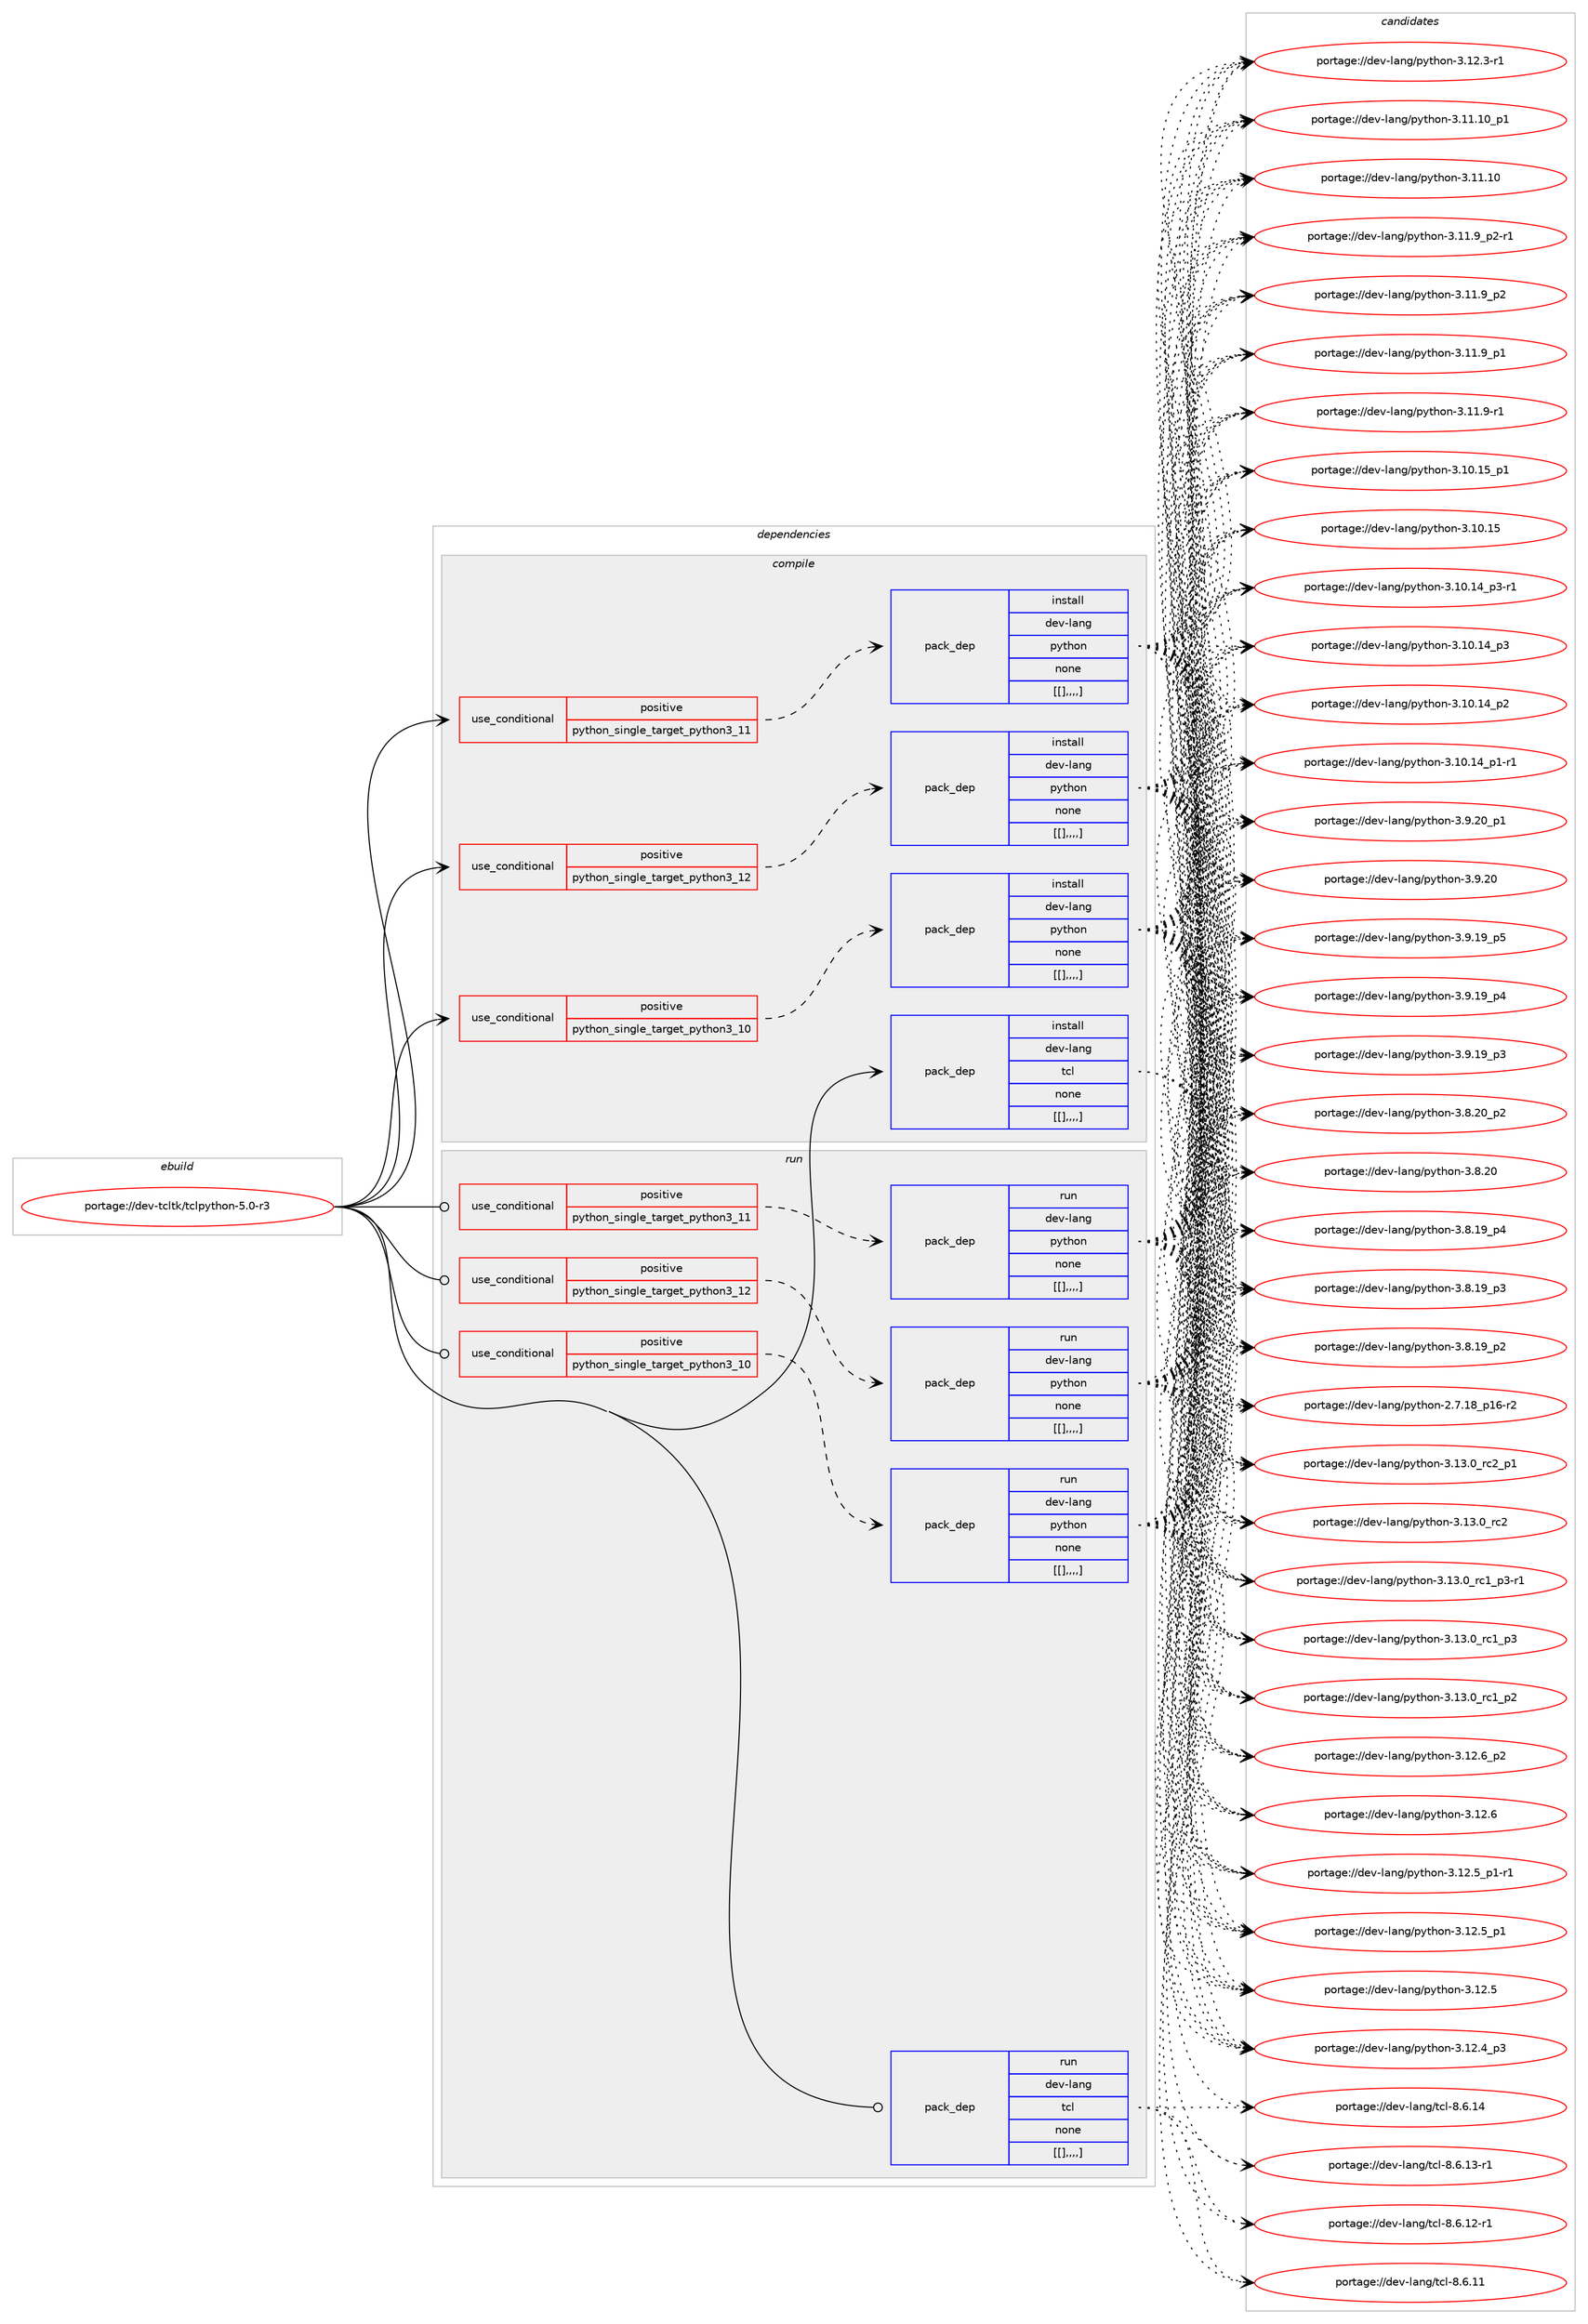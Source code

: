 digraph prolog {

# *************
# Graph options
# *************

newrank=true;
concentrate=true;
compound=true;
graph [rankdir=LR,fontname=Helvetica,fontsize=10,ranksep=1.5];#, ranksep=2.5, nodesep=0.2];
edge  [arrowhead=vee];
node  [fontname=Helvetica,fontsize=10];

# **********
# The ebuild
# **********

subgraph cluster_leftcol {
color=gray;
label=<<i>ebuild</i>>;
id [label="portage://dev-tcltk/tclpython-5.0-r3", color=red, width=4, href="../dev-tcltk/tclpython-5.0-r3.svg"];
}

# ****************
# The dependencies
# ****************

subgraph cluster_midcol {
color=gray;
label=<<i>dependencies</i>>;
subgraph cluster_compile {
fillcolor="#eeeeee";
style=filled;
label=<<i>compile</i>>;
subgraph cond61594 {
dependency213985 [label=<<TABLE BORDER="0" CELLBORDER="1" CELLSPACING="0" CELLPADDING="4"><TR><TD ROWSPAN="3" CELLPADDING="10">use_conditional</TD></TR><TR><TD>positive</TD></TR><TR><TD>python_single_target_python3_10</TD></TR></TABLE>>, shape=none, color=red];
subgraph pack151003 {
dependency213986 [label=<<TABLE BORDER="0" CELLBORDER="1" CELLSPACING="0" CELLPADDING="4" WIDTH="220"><TR><TD ROWSPAN="6" CELLPADDING="30">pack_dep</TD></TR><TR><TD WIDTH="110">install</TD></TR><TR><TD>dev-lang</TD></TR><TR><TD>python</TD></TR><TR><TD>none</TD></TR><TR><TD>[[],,,,]</TD></TR></TABLE>>, shape=none, color=blue];
}
dependency213985:e -> dependency213986:w [weight=20,style="dashed",arrowhead="vee"];
}
id:e -> dependency213985:w [weight=20,style="solid",arrowhead="vee"];
subgraph cond61595 {
dependency213987 [label=<<TABLE BORDER="0" CELLBORDER="1" CELLSPACING="0" CELLPADDING="4"><TR><TD ROWSPAN="3" CELLPADDING="10">use_conditional</TD></TR><TR><TD>positive</TD></TR><TR><TD>python_single_target_python3_11</TD></TR></TABLE>>, shape=none, color=red];
subgraph pack151004 {
dependency213988 [label=<<TABLE BORDER="0" CELLBORDER="1" CELLSPACING="0" CELLPADDING="4" WIDTH="220"><TR><TD ROWSPAN="6" CELLPADDING="30">pack_dep</TD></TR><TR><TD WIDTH="110">install</TD></TR><TR><TD>dev-lang</TD></TR><TR><TD>python</TD></TR><TR><TD>none</TD></TR><TR><TD>[[],,,,]</TD></TR></TABLE>>, shape=none, color=blue];
}
dependency213987:e -> dependency213988:w [weight=20,style="dashed",arrowhead="vee"];
}
id:e -> dependency213987:w [weight=20,style="solid",arrowhead="vee"];
subgraph cond61596 {
dependency213989 [label=<<TABLE BORDER="0" CELLBORDER="1" CELLSPACING="0" CELLPADDING="4"><TR><TD ROWSPAN="3" CELLPADDING="10">use_conditional</TD></TR><TR><TD>positive</TD></TR><TR><TD>python_single_target_python3_12</TD></TR></TABLE>>, shape=none, color=red];
subgraph pack151005 {
dependency213990 [label=<<TABLE BORDER="0" CELLBORDER="1" CELLSPACING="0" CELLPADDING="4" WIDTH="220"><TR><TD ROWSPAN="6" CELLPADDING="30">pack_dep</TD></TR><TR><TD WIDTH="110">install</TD></TR><TR><TD>dev-lang</TD></TR><TR><TD>python</TD></TR><TR><TD>none</TD></TR><TR><TD>[[],,,,]</TD></TR></TABLE>>, shape=none, color=blue];
}
dependency213989:e -> dependency213990:w [weight=20,style="dashed",arrowhead="vee"];
}
id:e -> dependency213989:w [weight=20,style="solid",arrowhead="vee"];
subgraph pack151006 {
dependency213991 [label=<<TABLE BORDER="0" CELLBORDER="1" CELLSPACING="0" CELLPADDING="4" WIDTH="220"><TR><TD ROWSPAN="6" CELLPADDING="30">pack_dep</TD></TR><TR><TD WIDTH="110">install</TD></TR><TR><TD>dev-lang</TD></TR><TR><TD>tcl</TD></TR><TR><TD>none</TD></TR><TR><TD>[[],,,,]</TD></TR></TABLE>>, shape=none, color=blue];
}
id:e -> dependency213991:w [weight=20,style="solid",arrowhead="vee"];
}
subgraph cluster_compileandrun {
fillcolor="#eeeeee";
style=filled;
label=<<i>compile and run</i>>;
}
subgraph cluster_run {
fillcolor="#eeeeee";
style=filled;
label=<<i>run</i>>;
subgraph cond61597 {
dependency213992 [label=<<TABLE BORDER="0" CELLBORDER="1" CELLSPACING="0" CELLPADDING="4"><TR><TD ROWSPAN="3" CELLPADDING="10">use_conditional</TD></TR><TR><TD>positive</TD></TR><TR><TD>python_single_target_python3_10</TD></TR></TABLE>>, shape=none, color=red];
subgraph pack151007 {
dependency213993 [label=<<TABLE BORDER="0" CELLBORDER="1" CELLSPACING="0" CELLPADDING="4" WIDTH="220"><TR><TD ROWSPAN="6" CELLPADDING="30">pack_dep</TD></TR><TR><TD WIDTH="110">run</TD></TR><TR><TD>dev-lang</TD></TR><TR><TD>python</TD></TR><TR><TD>none</TD></TR><TR><TD>[[],,,,]</TD></TR></TABLE>>, shape=none, color=blue];
}
dependency213992:e -> dependency213993:w [weight=20,style="dashed",arrowhead="vee"];
}
id:e -> dependency213992:w [weight=20,style="solid",arrowhead="odot"];
subgraph cond61598 {
dependency213994 [label=<<TABLE BORDER="0" CELLBORDER="1" CELLSPACING="0" CELLPADDING="4"><TR><TD ROWSPAN="3" CELLPADDING="10">use_conditional</TD></TR><TR><TD>positive</TD></TR><TR><TD>python_single_target_python3_11</TD></TR></TABLE>>, shape=none, color=red];
subgraph pack151008 {
dependency213995 [label=<<TABLE BORDER="0" CELLBORDER="1" CELLSPACING="0" CELLPADDING="4" WIDTH="220"><TR><TD ROWSPAN="6" CELLPADDING="30">pack_dep</TD></TR><TR><TD WIDTH="110">run</TD></TR><TR><TD>dev-lang</TD></TR><TR><TD>python</TD></TR><TR><TD>none</TD></TR><TR><TD>[[],,,,]</TD></TR></TABLE>>, shape=none, color=blue];
}
dependency213994:e -> dependency213995:w [weight=20,style="dashed",arrowhead="vee"];
}
id:e -> dependency213994:w [weight=20,style="solid",arrowhead="odot"];
subgraph cond61599 {
dependency213996 [label=<<TABLE BORDER="0" CELLBORDER="1" CELLSPACING="0" CELLPADDING="4"><TR><TD ROWSPAN="3" CELLPADDING="10">use_conditional</TD></TR><TR><TD>positive</TD></TR><TR><TD>python_single_target_python3_12</TD></TR></TABLE>>, shape=none, color=red];
subgraph pack151009 {
dependency213997 [label=<<TABLE BORDER="0" CELLBORDER="1" CELLSPACING="0" CELLPADDING="4" WIDTH="220"><TR><TD ROWSPAN="6" CELLPADDING="30">pack_dep</TD></TR><TR><TD WIDTH="110">run</TD></TR><TR><TD>dev-lang</TD></TR><TR><TD>python</TD></TR><TR><TD>none</TD></TR><TR><TD>[[],,,,]</TD></TR></TABLE>>, shape=none, color=blue];
}
dependency213996:e -> dependency213997:w [weight=20,style="dashed",arrowhead="vee"];
}
id:e -> dependency213996:w [weight=20,style="solid",arrowhead="odot"];
subgraph pack151010 {
dependency213998 [label=<<TABLE BORDER="0" CELLBORDER="1" CELLSPACING="0" CELLPADDING="4" WIDTH="220"><TR><TD ROWSPAN="6" CELLPADDING="30">pack_dep</TD></TR><TR><TD WIDTH="110">run</TD></TR><TR><TD>dev-lang</TD></TR><TR><TD>tcl</TD></TR><TR><TD>none</TD></TR><TR><TD>[[],,,,]</TD></TR></TABLE>>, shape=none, color=blue];
}
id:e -> dependency213998:w [weight=20,style="solid",arrowhead="odot"];
}
}

# **************
# The candidates
# **************

subgraph cluster_choices {
rank=same;
color=gray;
label=<<i>candidates</i>>;

subgraph choice151003 {
color=black;
nodesep=1;
choice100101118451089711010347112121116104111110455146495146489511499509511249 [label="portage://dev-lang/python-3.13.0_rc2_p1", color=red, width=4,href="../dev-lang/python-3.13.0_rc2_p1.svg"];
choice10010111845108971101034711212111610411111045514649514648951149950 [label="portage://dev-lang/python-3.13.0_rc2", color=red, width=4,href="../dev-lang/python-3.13.0_rc2.svg"];
choice1001011184510897110103471121211161041111104551464951464895114994995112514511449 [label="portage://dev-lang/python-3.13.0_rc1_p3-r1", color=red, width=4,href="../dev-lang/python-3.13.0_rc1_p3-r1.svg"];
choice100101118451089711010347112121116104111110455146495146489511499499511251 [label="portage://dev-lang/python-3.13.0_rc1_p3", color=red, width=4,href="../dev-lang/python-3.13.0_rc1_p3.svg"];
choice100101118451089711010347112121116104111110455146495146489511499499511250 [label="portage://dev-lang/python-3.13.0_rc1_p2", color=red, width=4,href="../dev-lang/python-3.13.0_rc1_p2.svg"];
choice100101118451089711010347112121116104111110455146495046549511250 [label="portage://dev-lang/python-3.12.6_p2", color=red, width=4,href="../dev-lang/python-3.12.6_p2.svg"];
choice10010111845108971101034711212111610411111045514649504654 [label="portage://dev-lang/python-3.12.6", color=red, width=4,href="../dev-lang/python-3.12.6.svg"];
choice1001011184510897110103471121211161041111104551464950465395112494511449 [label="portage://dev-lang/python-3.12.5_p1-r1", color=red, width=4,href="../dev-lang/python-3.12.5_p1-r1.svg"];
choice100101118451089711010347112121116104111110455146495046539511249 [label="portage://dev-lang/python-3.12.5_p1", color=red, width=4,href="../dev-lang/python-3.12.5_p1.svg"];
choice10010111845108971101034711212111610411111045514649504653 [label="portage://dev-lang/python-3.12.5", color=red, width=4,href="../dev-lang/python-3.12.5.svg"];
choice100101118451089711010347112121116104111110455146495046529511251 [label="portage://dev-lang/python-3.12.4_p3", color=red, width=4,href="../dev-lang/python-3.12.4_p3.svg"];
choice100101118451089711010347112121116104111110455146495046514511449 [label="portage://dev-lang/python-3.12.3-r1", color=red, width=4,href="../dev-lang/python-3.12.3-r1.svg"];
choice10010111845108971101034711212111610411111045514649494649489511249 [label="portage://dev-lang/python-3.11.10_p1", color=red, width=4,href="../dev-lang/python-3.11.10_p1.svg"];
choice1001011184510897110103471121211161041111104551464949464948 [label="portage://dev-lang/python-3.11.10", color=red, width=4,href="../dev-lang/python-3.11.10.svg"];
choice1001011184510897110103471121211161041111104551464949465795112504511449 [label="portage://dev-lang/python-3.11.9_p2-r1", color=red, width=4,href="../dev-lang/python-3.11.9_p2-r1.svg"];
choice100101118451089711010347112121116104111110455146494946579511250 [label="portage://dev-lang/python-3.11.9_p2", color=red, width=4,href="../dev-lang/python-3.11.9_p2.svg"];
choice100101118451089711010347112121116104111110455146494946579511249 [label="portage://dev-lang/python-3.11.9_p1", color=red, width=4,href="../dev-lang/python-3.11.9_p1.svg"];
choice100101118451089711010347112121116104111110455146494946574511449 [label="portage://dev-lang/python-3.11.9-r1", color=red, width=4,href="../dev-lang/python-3.11.9-r1.svg"];
choice10010111845108971101034711212111610411111045514649484649539511249 [label="portage://dev-lang/python-3.10.15_p1", color=red, width=4,href="../dev-lang/python-3.10.15_p1.svg"];
choice1001011184510897110103471121211161041111104551464948464953 [label="portage://dev-lang/python-3.10.15", color=red, width=4,href="../dev-lang/python-3.10.15.svg"];
choice100101118451089711010347112121116104111110455146494846495295112514511449 [label="portage://dev-lang/python-3.10.14_p3-r1", color=red, width=4,href="../dev-lang/python-3.10.14_p3-r1.svg"];
choice10010111845108971101034711212111610411111045514649484649529511251 [label="portage://dev-lang/python-3.10.14_p3", color=red, width=4,href="../dev-lang/python-3.10.14_p3.svg"];
choice10010111845108971101034711212111610411111045514649484649529511250 [label="portage://dev-lang/python-3.10.14_p2", color=red, width=4,href="../dev-lang/python-3.10.14_p2.svg"];
choice100101118451089711010347112121116104111110455146494846495295112494511449 [label="portage://dev-lang/python-3.10.14_p1-r1", color=red, width=4,href="../dev-lang/python-3.10.14_p1-r1.svg"];
choice100101118451089711010347112121116104111110455146574650489511249 [label="portage://dev-lang/python-3.9.20_p1", color=red, width=4,href="../dev-lang/python-3.9.20_p1.svg"];
choice10010111845108971101034711212111610411111045514657465048 [label="portage://dev-lang/python-3.9.20", color=red, width=4,href="../dev-lang/python-3.9.20.svg"];
choice100101118451089711010347112121116104111110455146574649579511253 [label="portage://dev-lang/python-3.9.19_p5", color=red, width=4,href="../dev-lang/python-3.9.19_p5.svg"];
choice100101118451089711010347112121116104111110455146574649579511252 [label="portage://dev-lang/python-3.9.19_p4", color=red, width=4,href="../dev-lang/python-3.9.19_p4.svg"];
choice100101118451089711010347112121116104111110455146574649579511251 [label="portage://dev-lang/python-3.9.19_p3", color=red, width=4,href="../dev-lang/python-3.9.19_p3.svg"];
choice100101118451089711010347112121116104111110455146564650489511250 [label="portage://dev-lang/python-3.8.20_p2", color=red, width=4,href="../dev-lang/python-3.8.20_p2.svg"];
choice10010111845108971101034711212111610411111045514656465048 [label="portage://dev-lang/python-3.8.20", color=red, width=4,href="../dev-lang/python-3.8.20.svg"];
choice100101118451089711010347112121116104111110455146564649579511252 [label="portage://dev-lang/python-3.8.19_p4", color=red, width=4,href="../dev-lang/python-3.8.19_p4.svg"];
choice100101118451089711010347112121116104111110455146564649579511251 [label="portage://dev-lang/python-3.8.19_p3", color=red, width=4,href="../dev-lang/python-3.8.19_p3.svg"];
choice100101118451089711010347112121116104111110455146564649579511250 [label="portage://dev-lang/python-3.8.19_p2", color=red, width=4,href="../dev-lang/python-3.8.19_p2.svg"];
choice100101118451089711010347112121116104111110455046554649569511249544511450 [label="portage://dev-lang/python-2.7.18_p16-r2", color=red, width=4,href="../dev-lang/python-2.7.18_p16-r2.svg"];
dependency213986:e -> choice100101118451089711010347112121116104111110455146495146489511499509511249:w [style=dotted,weight="100"];
dependency213986:e -> choice10010111845108971101034711212111610411111045514649514648951149950:w [style=dotted,weight="100"];
dependency213986:e -> choice1001011184510897110103471121211161041111104551464951464895114994995112514511449:w [style=dotted,weight="100"];
dependency213986:e -> choice100101118451089711010347112121116104111110455146495146489511499499511251:w [style=dotted,weight="100"];
dependency213986:e -> choice100101118451089711010347112121116104111110455146495146489511499499511250:w [style=dotted,weight="100"];
dependency213986:e -> choice100101118451089711010347112121116104111110455146495046549511250:w [style=dotted,weight="100"];
dependency213986:e -> choice10010111845108971101034711212111610411111045514649504654:w [style=dotted,weight="100"];
dependency213986:e -> choice1001011184510897110103471121211161041111104551464950465395112494511449:w [style=dotted,weight="100"];
dependency213986:e -> choice100101118451089711010347112121116104111110455146495046539511249:w [style=dotted,weight="100"];
dependency213986:e -> choice10010111845108971101034711212111610411111045514649504653:w [style=dotted,weight="100"];
dependency213986:e -> choice100101118451089711010347112121116104111110455146495046529511251:w [style=dotted,weight="100"];
dependency213986:e -> choice100101118451089711010347112121116104111110455146495046514511449:w [style=dotted,weight="100"];
dependency213986:e -> choice10010111845108971101034711212111610411111045514649494649489511249:w [style=dotted,weight="100"];
dependency213986:e -> choice1001011184510897110103471121211161041111104551464949464948:w [style=dotted,weight="100"];
dependency213986:e -> choice1001011184510897110103471121211161041111104551464949465795112504511449:w [style=dotted,weight="100"];
dependency213986:e -> choice100101118451089711010347112121116104111110455146494946579511250:w [style=dotted,weight="100"];
dependency213986:e -> choice100101118451089711010347112121116104111110455146494946579511249:w [style=dotted,weight="100"];
dependency213986:e -> choice100101118451089711010347112121116104111110455146494946574511449:w [style=dotted,weight="100"];
dependency213986:e -> choice10010111845108971101034711212111610411111045514649484649539511249:w [style=dotted,weight="100"];
dependency213986:e -> choice1001011184510897110103471121211161041111104551464948464953:w [style=dotted,weight="100"];
dependency213986:e -> choice100101118451089711010347112121116104111110455146494846495295112514511449:w [style=dotted,weight="100"];
dependency213986:e -> choice10010111845108971101034711212111610411111045514649484649529511251:w [style=dotted,weight="100"];
dependency213986:e -> choice10010111845108971101034711212111610411111045514649484649529511250:w [style=dotted,weight="100"];
dependency213986:e -> choice100101118451089711010347112121116104111110455146494846495295112494511449:w [style=dotted,weight="100"];
dependency213986:e -> choice100101118451089711010347112121116104111110455146574650489511249:w [style=dotted,weight="100"];
dependency213986:e -> choice10010111845108971101034711212111610411111045514657465048:w [style=dotted,weight="100"];
dependency213986:e -> choice100101118451089711010347112121116104111110455146574649579511253:w [style=dotted,weight="100"];
dependency213986:e -> choice100101118451089711010347112121116104111110455146574649579511252:w [style=dotted,weight="100"];
dependency213986:e -> choice100101118451089711010347112121116104111110455146574649579511251:w [style=dotted,weight="100"];
dependency213986:e -> choice100101118451089711010347112121116104111110455146564650489511250:w [style=dotted,weight="100"];
dependency213986:e -> choice10010111845108971101034711212111610411111045514656465048:w [style=dotted,weight="100"];
dependency213986:e -> choice100101118451089711010347112121116104111110455146564649579511252:w [style=dotted,weight="100"];
dependency213986:e -> choice100101118451089711010347112121116104111110455146564649579511251:w [style=dotted,weight="100"];
dependency213986:e -> choice100101118451089711010347112121116104111110455146564649579511250:w [style=dotted,weight="100"];
dependency213986:e -> choice100101118451089711010347112121116104111110455046554649569511249544511450:w [style=dotted,weight="100"];
}
subgraph choice151004 {
color=black;
nodesep=1;
choice100101118451089711010347112121116104111110455146495146489511499509511249 [label="portage://dev-lang/python-3.13.0_rc2_p1", color=red, width=4,href="../dev-lang/python-3.13.0_rc2_p1.svg"];
choice10010111845108971101034711212111610411111045514649514648951149950 [label="portage://dev-lang/python-3.13.0_rc2", color=red, width=4,href="../dev-lang/python-3.13.0_rc2.svg"];
choice1001011184510897110103471121211161041111104551464951464895114994995112514511449 [label="portage://dev-lang/python-3.13.0_rc1_p3-r1", color=red, width=4,href="../dev-lang/python-3.13.0_rc1_p3-r1.svg"];
choice100101118451089711010347112121116104111110455146495146489511499499511251 [label="portage://dev-lang/python-3.13.0_rc1_p3", color=red, width=4,href="../dev-lang/python-3.13.0_rc1_p3.svg"];
choice100101118451089711010347112121116104111110455146495146489511499499511250 [label="portage://dev-lang/python-3.13.0_rc1_p2", color=red, width=4,href="../dev-lang/python-3.13.0_rc1_p2.svg"];
choice100101118451089711010347112121116104111110455146495046549511250 [label="portage://dev-lang/python-3.12.6_p2", color=red, width=4,href="../dev-lang/python-3.12.6_p2.svg"];
choice10010111845108971101034711212111610411111045514649504654 [label="portage://dev-lang/python-3.12.6", color=red, width=4,href="../dev-lang/python-3.12.6.svg"];
choice1001011184510897110103471121211161041111104551464950465395112494511449 [label="portage://dev-lang/python-3.12.5_p1-r1", color=red, width=4,href="../dev-lang/python-3.12.5_p1-r1.svg"];
choice100101118451089711010347112121116104111110455146495046539511249 [label="portage://dev-lang/python-3.12.5_p1", color=red, width=4,href="../dev-lang/python-3.12.5_p1.svg"];
choice10010111845108971101034711212111610411111045514649504653 [label="portage://dev-lang/python-3.12.5", color=red, width=4,href="../dev-lang/python-3.12.5.svg"];
choice100101118451089711010347112121116104111110455146495046529511251 [label="portage://dev-lang/python-3.12.4_p3", color=red, width=4,href="../dev-lang/python-3.12.4_p3.svg"];
choice100101118451089711010347112121116104111110455146495046514511449 [label="portage://dev-lang/python-3.12.3-r1", color=red, width=4,href="../dev-lang/python-3.12.3-r1.svg"];
choice10010111845108971101034711212111610411111045514649494649489511249 [label="portage://dev-lang/python-3.11.10_p1", color=red, width=4,href="../dev-lang/python-3.11.10_p1.svg"];
choice1001011184510897110103471121211161041111104551464949464948 [label="portage://dev-lang/python-3.11.10", color=red, width=4,href="../dev-lang/python-3.11.10.svg"];
choice1001011184510897110103471121211161041111104551464949465795112504511449 [label="portage://dev-lang/python-3.11.9_p2-r1", color=red, width=4,href="../dev-lang/python-3.11.9_p2-r1.svg"];
choice100101118451089711010347112121116104111110455146494946579511250 [label="portage://dev-lang/python-3.11.9_p2", color=red, width=4,href="../dev-lang/python-3.11.9_p2.svg"];
choice100101118451089711010347112121116104111110455146494946579511249 [label="portage://dev-lang/python-3.11.9_p1", color=red, width=4,href="../dev-lang/python-3.11.9_p1.svg"];
choice100101118451089711010347112121116104111110455146494946574511449 [label="portage://dev-lang/python-3.11.9-r1", color=red, width=4,href="../dev-lang/python-3.11.9-r1.svg"];
choice10010111845108971101034711212111610411111045514649484649539511249 [label="portage://dev-lang/python-3.10.15_p1", color=red, width=4,href="../dev-lang/python-3.10.15_p1.svg"];
choice1001011184510897110103471121211161041111104551464948464953 [label="portage://dev-lang/python-3.10.15", color=red, width=4,href="../dev-lang/python-3.10.15.svg"];
choice100101118451089711010347112121116104111110455146494846495295112514511449 [label="portage://dev-lang/python-3.10.14_p3-r1", color=red, width=4,href="../dev-lang/python-3.10.14_p3-r1.svg"];
choice10010111845108971101034711212111610411111045514649484649529511251 [label="portage://dev-lang/python-3.10.14_p3", color=red, width=4,href="../dev-lang/python-3.10.14_p3.svg"];
choice10010111845108971101034711212111610411111045514649484649529511250 [label="portage://dev-lang/python-3.10.14_p2", color=red, width=4,href="../dev-lang/python-3.10.14_p2.svg"];
choice100101118451089711010347112121116104111110455146494846495295112494511449 [label="portage://dev-lang/python-3.10.14_p1-r1", color=red, width=4,href="../dev-lang/python-3.10.14_p1-r1.svg"];
choice100101118451089711010347112121116104111110455146574650489511249 [label="portage://dev-lang/python-3.9.20_p1", color=red, width=4,href="../dev-lang/python-3.9.20_p1.svg"];
choice10010111845108971101034711212111610411111045514657465048 [label="portage://dev-lang/python-3.9.20", color=red, width=4,href="../dev-lang/python-3.9.20.svg"];
choice100101118451089711010347112121116104111110455146574649579511253 [label="portage://dev-lang/python-3.9.19_p5", color=red, width=4,href="../dev-lang/python-3.9.19_p5.svg"];
choice100101118451089711010347112121116104111110455146574649579511252 [label="portage://dev-lang/python-3.9.19_p4", color=red, width=4,href="../dev-lang/python-3.9.19_p4.svg"];
choice100101118451089711010347112121116104111110455146574649579511251 [label="portage://dev-lang/python-3.9.19_p3", color=red, width=4,href="../dev-lang/python-3.9.19_p3.svg"];
choice100101118451089711010347112121116104111110455146564650489511250 [label="portage://dev-lang/python-3.8.20_p2", color=red, width=4,href="../dev-lang/python-3.8.20_p2.svg"];
choice10010111845108971101034711212111610411111045514656465048 [label="portage://dev-lang/python-3.8.20", color=red, width=4,href="../dev-lang/python-3.8.20.svg"];
choice100101118451089711010347112121116104111110455146564649579511252 [label="portage://dev-lang/python-3.8.19_p4", color=red, width=4,href="../dev-lang/python-3.8.19_p4.svg"];
choice100101118451089711010347112121116104111110455146564649579511251 [label="portage://dev-lang/python-3.8.19_p3", color=red, width=4,href="../dev-lang/python-3.8.19_p3.svg"];
choice100101118451089711010347112121116104111110455146564649579511250 [label="portage://dev-lang/python-3.8.19_p2", color=red, width=4,href="../dev-lang/python-3.8.19_p2.svg"];
choice100101118451089711010347112121116104111110455046554649569511249544511450 [label="portage://dev-lang/python-2.7.18_p16-r2", color=red, width=4,href="../dev-lang/python-2.7.18_p16-r2.svg"];
dependency213988:e -> choice100101118451089711010347112121116104111110455146495146489511499509511249:w [style=dotted,weight="100"];
dependency213988:e -> choice10010111845108971101034711212111610411111045514649514648951149950:w [style=dotted,weight="100"];
dependency213988:e -> choice1001011184510897110103471121211161041111104551464951464895114994995112514511449:w [style=dotted,weight="100"];
dependency213988:e -> choice100101118451089711010347112121116104111110455146495146489511499499511251:w [style=dotted,weight="100"];
dependency213988:e -> choice100101118451089711010347112121116104111110455146495146489511499499511250:w [style=dotted,weight="100"];
dependency213988:e -> choice100101118451089711010347112121116104111110455146495046549511250:w [style=dotted,weight="100"];
dependency213988:e -> choice10010111845108971101034711212111610411111045514649504654:w [style=dotted,weight="100"];
dependency213988:e -> choice1001011184510897110103471121211161041111104551464950465395112494511449:w [style=dotted,weight="100"];
dependency213988:e -> choice100101118451089711010347112121116104111110455146495046539511249:w [style=dotted,weight="100"];
dependency213988:e -> choice10010111845108971101034711212111610411111045514649504653:w [style=dotted,weight="100"];
dependency213988:e -> choice100101118451089711010347112121116104111110455146495046529511251:w [style=dotted,weight="100"];
dependency213988:e -> choice100101118451089711010347112121116104111110455146495046514511449:w [style=dotted,weight="100"];
dependency213988:e -> choice10010111845108971101034711212111610411111045514649494649489511249:w [style=dotted,weight="100"];
dependency213988:e -> choice1001011184510897110103471121211161041111104551464949464948:w [style=dotted,weight="100"];
dependency213988:e -> choice1001011184510897110103471121211161041111104551464949465795112504511449:w [style=dotted,weight="100"];
dependency213988:e -> choice100101118451089711010347112121116104111110455146494946579511250:w [style=dotted,weight="100"];
dependency213988:e -> choice100101118451089711010347112121116104111110455146494946579511249:w [style=dotted,weight="100"];
dependency213988:e -> choice100101118451089711010347112121116104111110455146494946574511449:w [style=dotted,weight="100"];
dependency213988:e -> choice10010111845108971101034711212111610411111045514649484649539511249:w [style=dotted,weight="100"];
dependency213988:e -> choice1001011184510897110103471121211161041111104551464948464953:w [style=dotted,weight="100"];
dependency213988:e -> choice100101118451089711010347112121116104111110455146494846495295112514511449:w [style=dotted,weight="100"];
dependency213988:e -> choice10010111845108971101034711212111610411111045514649484649529511251:w [style=dotted,weight="100"];
dependency213988:e -> choice10010111845108971101034711212111610411111045514649484649529511250:w [style=dotted,weight="100"];
dependency213988:e -> choice100101118451089711010347112121116104111110455146494846495295112494511449:w [style=dotted,weight="100"];
dependency213988:e -> choice100101118451089711010347112121116104111110455146574650489511249:w [style=dotted,weight="100"];
dependency213988:e -> choice10010111845108971101034711212111610411111045514657465048:w [style=dotted,weight="100"];
dependency213988:e -> choice100101118451089711010347112121116104111110455146574649579511253:w [style=dotted,weight="100"];
dependency213988:e -> choice100101118451089711010347112121116104111110455146574649579511252:w [style=dotted,weight="100"];
dependency213988:e -> choice100101118451089711010347112121116104111110455146574649579511251:w [style=dotted,weight="100"];
dependency213988:e -> choice100101118451089711010347112121116104111110455146564650489511250:w [style=dotted,weight="100"];
dependency213988:e -> choice10010111845108971101034711212111610411111045514656465048:w [style=dotted,weight="100"];
dependency213988:e -> choice100101118451089711010347112121116104111110455146564649579511252:w [style=dotted,weight="100"];
dependency213988:e -> choice100101118451089711010347112121116104111110455146564649579511251:w [style=dotted,weight="100"];
dependency213988:e -> choice100101118451089711010347112121116104111110455146564649579511250:w [style=dotted,weight="100"];
dependency213988:e -> choice100101118451089711010347112121116104111110455046554649569511249544511450:w [style=dotted,weight="100"];
}
subgraph choice151005 {
color=black;
nodesep=1;
choice100101118451089711010347112121116104111110455146495146489511499509511249 [label="portage://dev-lang/python-3.13.0_rc2_p1", color=red, width=4,href="../dev-lang/python-3.13.0_rc2_p1.svg"];
choice10010111845108971101034711212111610411111045514649514648951149950 [label="portage://dev-lang/python-3.13.0_rc2", color=red, width=4,href="../dev-lang/python-3.13.0_rc2.svg"];
choice1001011184510897110103471121211161041111104551464951464895114994995112514511449 [label="portage://dev-lang/python-3.13.0_rc1_p3-r1", color=red, width=4,href="../dev-lang/python-3.13.0_rc1_p3-r1.svg"];
choice100101118451089711010347112121116104111110455146495146489511499499511251 [label="portage://dev-lang/python-3.13.0_rc1_p3", color=red, width=4,href="../dev-lang/python-3.13.0_rc1_p3.svg"];
choice100101118451089711010347112121116104111110455146495146489511499499511250 [label="portage://dev-lang/python-3.13.0_rc1_p2", color=red, width=4,href="../dev-lang/python-3.13.0_rc1_p2.svg"];
choice100101118451089711010347112121116104111110455146495046549511250 [label="portage://dev-lang/python-3.12.6_p2", color=red, width=4,href="../dev-lang/python-3.12.6_p2.svg"];
choice10010111845108971101034711212111610411111045514649504654 [label="portage://dev-lang/python-3.12.6", color=red, width=4,href="../dev-lang/python-3.12.6.svg"];
choice1001011184510897110103471121211161041111104551464950465395112494511449 [label="portage://dev-lang/python-3.12.5_p1-r1", color=red, width=4,href="../dev-lang/python-3.12.5_p1-r1.svg"];
choice100101118451089711010347112121116104111110455146495046539511249 [label="portage://dev-lang/python-3.12.5_p1", color=red, width=4,href="../dev-lang/python-3.12.5_p1.svg"];
choice10010111845108971101034711212111610411111045514649504653 [label="portage://dev-lang/python-3.12.5", color=red, width=4,href="../dev-lang/python-3.12.5.svg"];
choice100101118451089711010347112121116104111110455146495046529511251 [label="portage://dev-lang/python-3.12.4_p3", color=red, width=4,href="../dev-lang/python-3.12.4_p3.svg"];
choice100101118451089711010347112121116104111110455146495046514511449 [label="portage://dev-lang/python-3.12.3-r1", color=red, width=4,href="../dev-lang/python-3.12.3-r1.svg"];
choice10010111845108971101034711212111610411111045514649494649489511249 [label="portage://dev-lang/python-3.11.10_p1", color=red, width=4,href="../dev-lang/python-3.11.10_p1.svg"];
choice1001011184510897110103471121211161041111104551464949464948 [label="portage://dev-lang/python-3.11.10", color=red, width=4,href="../dev-lang/python-3.11.10.svg"];
choice1001011184510897110103471121211161041111104551464949465795112504511449 [label="portage://dev-lang/python-3.11.9_p2-r1", color=red, width=4,href="../dev-lang/python-3.11.9_p2-r1.svg"];
choice100101118451089711010347112121116104111110455146494946579511250 [label="portage://dev-lang/python-3.11.9_p2", color=red, width=4,href="../dev-lang/python-3.11.9_p2.svg"];
choice100101118451089711010347112121116104111110455146494946579511249 [label="portage://dev-lang/python-3.11.9_p1", color=red, width=4,href="../dev-lang/python-3.11.9_p1.svg"];
choice100101118451089711010347112121116104111110455146494946574511449 [label="portage://dev-lang/python-3.11.9-r1", color=red, width=4,href="../dev-lang/python-3.11.9-r1.svg"];
choice10010111845108971101034711212111610411111045514649484649539511249 [label="portage://dev-lang/python-3.10.15_p1", color=red, width=4,href="../dev-lang/python-3.10.15_p1.svg"];
choice1001011184510897110103471121211161041111104551464948464953 [label="portage://dev-lang/python-3.10.15", color=red, width=4,href="../dev-lang/python-3.10.15.svg"];
choice100101118451089711010347112121116104111110455146494846495295112514511449 [label="portage://dev-lang/python-3.10.14_p3-r1", color=red, width=4,href="../dev-lang/python-3.10.14_p3-r1.svg"];
choice10010111845108971101034711212111610411111045514649484649529511251 [label="portage://dev-lang/python-3.10.14_p3", color=red, width=4,href="../dev-lang/python-3.10.14_p3.svg"];
choice10010111845108971101034711212111610411111045514649484649529511250 [label="portage://dev-lang/python-3.10.14_p2", color=red, width=4,href="../dev-lang/python-3.10.14_p2.svg"];
choice100101118451089711010347112121116104111110455146494846495295112494511449 [label="portage://dev-lang/python-3.10.14_p1-r1", color=red, width=4,href="../dev-lang/python-3.10.14_p1-r1.svg"];
choice100101118451089711010347112121116104111110455146574650489511249 [label="portage://dev-lang/python-3.9.20_p1", color=red, width=4,href="../dev-lang/python-3.9.20_p1.svg"];
choice10010111845108971101034711212111610411111045514657465048 [label="portage://dev-lang/python-3.9.20", color=red, width=4,href="../dev-lang/python-3.9.20.svg"];
choice100101118451089711010347112121116104111110455146574649579511253 [label="portage://dev-lang/python-3.9.19_p5", color=red, width=4,href="../dev-lang/python-3.9.19_p5.svg"];
choice100101118451089711010347112121116104111110455146574649579511252 [label="portage://dev-lang/python-3.9.19_p4", color=red, width=4,href="../dev-lang/python-3.9.19_p4.svg"];
choice100101118451089711010347112121116104111110455146574649579511251 [label="portage://dev-lang/python-3.9.19_p3", color=red, width=4,href="../dev-lang/python-3.9.19_p3.svg"];
choice100101118451089711010347112121116104111110455146564650489511250 [label="portage://dev-lang/python-3.8.20_p2", color=red, width=4,href="../dev-lang/python-3.8.20_p2.svg"];
choice10010111845108971101034711212111610411111045514656465048 [label="portage://dev-lang/python-3.8.20", color=red, width=4,href="../dev-lang/python-3.8.20.svg"];
choice100101118451089711010347112121116104111110455146564649579511252 [label="portage://dev-lang/python-3.8.19_p4", color=red, width=4,href="../dev-lang/python-3.8.19_p4.svg"];
choice100101118451089711010347112121116104111110455146564649579511251 [label="portage://dev-lang/python-3.8.19_p3", color=red, width=4,href="../dev-lang/python-3.8.19_p3.svg"];
choice100101118451089711010347112121116104111110455146564649579511250 [label="portage://dev-lang/python-3.8.19_p2", color=red, width=4,href="../dev-lang/python-3.8.19_p2.svg"];
choice100101118451089711010347112121116104111110455046554649569511249544511450 [label="portage://dev-lang/python-2.7.18_p16-r2", color=red, width=4,href="../dev-lang/python-2.7.18_p16-r2.svg"];
dependency213990:e -> choice100101118451089711010347112121116104111110455146495146489511499509511249:w [style=dotted,weight="100"];
dependency213990:e -> choice10010111845108971101034711212111610411111045514649514648951149950:w [style=dotted,weight="100"];
dependency213990:e -> choice1001011184510897110103471121211161041111104551464951464895114994995112514511449:w [style=dotted,weight="100"];
dependency213990:e -> choice100101118451089711010347112121116104111110455146495146489511499499511251:w [style=dotted,weight="100"];
dependency213990:e -> choice100101118451089711010347112121116104111110455146495146489511499499511250:w [style=dotted,weight="100"];
dependency213990:e -> choice100101118451089711010347112121116104111110455146495046549511250:w [style=dotted,weight="100"];
dependency213990:e -> choice10010111845108971101034711212111610411111045514649504654:w [style=dotted,weight="100"];
dependency213990:e -> choice1001011184510897110103471121211161041111104551464950465395112494511449:w [style=dotted,weight="100"];
dependency213990:e -> choice100101118451089711010347112121116104111110455146495046539511249:w [style=dotted,weight="100"];
dependency213990:e -> choice10010111845108971101034711212111610411111045514649504653:w [style=dotted,weight="100"];
dependency213990:e -> choice100101118451089711010347112121116104111110455146495046529511251:w [style=dotted,weight="100"];
dependency213990:e -> choice100101118451089711010347112121116104111110455146495046514511449:w [style=dotted,weight="100"];
dependency213990:e -> choice10010111845108971101034711212111610411111045514649494649489511249:w [style=dotted,weight="100"];
dependency213990:e -> choice1001011184510897110103471121211161041111104551464949464948:w [style=dotted,weight="100"];
dependency213990:e -> choice1001011184510897110103471121211161041111104551464949465795112504511449:w [style=dotted,weight="100"];
dependency213990:e -> choice100101118451089711010347112121116104111110455146494946579511250:w [style=dotted,weight="100"];
dependency213990:e -> choice100101118451089711010347112121116104111110455146494946579511249:w [style=dotted,weight="100"];
dependency213990:e -> choice100101118451089711010347112121116104111110455146494946574511449:w [style=dotted,weight="100"];
dependency213990:e -> choice10010111845108971101034711212111610411111045514649484649539511249:w [style=dotted,weight="100"];
dependency213990:e -> choice1001011184510897110103471121211161041111104551464948464953:w [style=dotted,weight="100"];
dependency213990:e -> choice100101118451089711010347112121116104111110455146494846495295112514511449:w [style=dotted,weight="100"];
dependency213990:e -> choice10010111845108971101034711212111610411111045514649484649529511251:w [style=dotted,weight="100"];
dependency213990:e -> choice10010111845108971101034711212111610411111045514649484649529511250:w [style=dotted,weight="100"];
dependency213990:e -> choice100101118451089711010347112121116104111110455146494846495295112494511449:w [style=dotted,weight="100"];
dependency213990:e -> choice100101118451089711010347112121116104111110455146574650489511249:w [style=dotted,weight="100"];
dependency213990:e -> choice10010111845108971101034711212111610411111045514657465048:w [style=dotted,weight="100"];
dependency213990:e -> choice100101118451089711010347112121116104111110455146574649579511253:w [style=dotted,weight="100"];
dependency213990:e -> choice100101118451089711010347112121116104111110455146574649579511252:w [style=dotted,weight="100"];
dependency213990:e -> choice100101118451089711010347112121116104111110455146574649579511251:w [style=dotted,weight="100"];
dependency213990:e -> choice100101118451089711010347112121116104111110455146564650489511250:w [style=dotted,weight="100"];
dependency213990:e -> choice10010111845108971101034711212111610411111045514656465048:w [style=dotted,weight="100"];
dependency213990:e -> choice100101118451089711010347112121116104111110455146564649579511252:w [style=dotted,weight="100"];
dependency213990:e -> choice100101118451089711010347112121116104111110455146564649579511251:w [style=dotted,weight="100"];
dependency213990:e -> choice100101118451089711010347112121116104111110455146564649579511250:w [style=dotted,weight="100"];
dependency213990:e -> choice100101118451089711010347112121116104111110455046554649569511249544511450:w [style=dotted,weight="100"];
}
subgraph choice151006 {
color=black;
nodesep=1;
choice1001011184510897110103471169910845564654464952 [label="portage://dev-lang/tcl-8.6.14", color=red, width=4,href="../dev-lang/tcl-8.6.14.svg"];
choice10010111845108971101034711699108455646544649514511449 [label="portage://dev-lang/tcl-8.6.13-r1", color=red, width=4,href="../dev-lang/tcl-8.6.13-r1.svg"];
choice10010111845108971101034711699108455646544649504511449 [label="portage://dev-lang/tcl-8.6.12-r1", color=red, width=4,href="../dev-lang/tcl-8.6.12-r1.svg"];
choice1001011184510897110103471169910845564654464949 [label="portage://dev-lang/tcl-8.6.11", color=red, width=4,href="../dev-lang/tcl-8.6.11.svg"];
dependency213991:e -> choice1001011184510897110103471169910845564654464952:w [style=dotted,weight="100"];
dependency213991:e -> choice10010111845108971101034711699108455646544649514511449:w [style=dotted,weight="100"];
dependency213991:e -> choice10010111845108971101034711699108455646544649504511449:w [style=dotted,weight="100"];
dependency213991:e -> choice1001011184510897110103471169910845564654464949:w [style=dotted,weight="100"];
}
subgraph choice151007 {
color=black;
nodesep=1;
choice100101118451089711010347112121116104111110455146495146489511499509511249 [label="portage://dev-lang/python-3.13.0_rc2_p1", color=red, width=4,href="../dev-lang/python-3.13.0_rc2_p1.svg"];
choice10010111845108971101034711212111610411111045514649514648951149950 [label="portage://dev-lang/python-3.13.0_rc2", color=red, width=4,href="../dev-lang/python-3.13.0_rc2.svg"];
choice1001011184510897110103471121211161041111104551464951464895114994995112514511449 [label="portage://dev-lang/python-3.13.0_rc1_p3-r1", color=red, width=4,href="../dev-lang/python-3.13.0_rc1_p3-r1.svg"];
choice100101118451089711010347112121116104111110455146495146489511499499511251 [label="portage://dev-lang/python-3.13.0_rc1_p3", color=red, width=4,href="../dev-lang/python-3.13.0_rc1_p3.svg"];
choice100101118451089711010347112121116104111110455146495146489511499499511250 [label="portage://dev-lang/python-3.13.0_rc1_p2", color=red, width=4,href="../dev-lang/python-3.13.0_rc1_p2.svg"];
choice100101118451089711010347112121116104111110455146495046549511250 [label="portage://dev-lang/python-3.12.6_p2", color=red, width=4,href="../dev-lang/python-3.12.6_p2.svg"];
choice10010111845108971101034711212111610411111045514649504654 [label="portage://dev-lang/python-3.12.6", color=red, width=4,href="../dev-lang/python-3.12.6.svg"];
choice1001011184510897110103471121211161041111104551464950465395112494511449 [label="portage://dev-lang/python-3.12.5_p1-r1", color=red, width=4,href="../dev-lang/python-3.12.5_p1-r1.svg"];
choice100101118451089711010347112121116104111110455146495046539511249 [label="portage://dev-lang/python-3.12.5_p1", color=red, width=4,href="../dev-lang/python-3.12.5_p1.svg"];
choice10010111845108971101034711212111610411111045514649504653 [label="portage://dev-lang/python-3.12.5", color=red, width=4,href="../dev-lang/python-3.12.5.svg"];
choice100101118451089711010347112121116104111110455146495046529511251 [label="portage://dev-lang/python-3.12.4_p3", color=red, width=4,href="../dev-lang/python-3.12.4_p3.svg"];
choice100101118451089711010347112121116104111110455146495046514511449 [label="portage://dev-lang/python-3.12.3-r1", color=red, width=4,href="../dev-lang/python-3.12.3-r1.svg"];
choice10010111845108971101034711212111610411111045514649494649489511249 [label="portage://dev-lang/python-3.11.10_p1", color=red, width=4,href="../dev-lang/python-3.11.10_p1.svg"];
choice1001011184510897110103471121211161041111104551464949464948 [label="portage://dev-lang/python-3.11.10", color=red, width=4,href="../dev-lang/python-3.11.10.svg"];
choice1001011184510897110103471121211161041111104551464949465795112504511449 [label="portage://dev-lang/python-3.11.9_p2-r1", color=red, width=4,href="../dev-lang/python-3.11.9_p2-r1.svg"];
choice100101118451089711010347112121116104111110455146494946579511250 [label="portage://dev-lang/python-3.11.9_p2", color=red, width=4,href="../dev-lang/python-3.11.9_p2.svg"];
choice100101118451089711010347112121116104111110455146494946579511249 [label="portage://dev-lang/python-3.11.9_p1", color=red, width=4,href="../dev-lang/python-3.11.9_p1.svg"];
choice100101118451089711010347112121116104111110455146494946574511449 [label="portage://dev-lang/python-3.11.9-r1", color=red, width=4,href="../dev-lang/python-3.11.9-r1.svg"];
choice10010111845108971101034711212111610411111045514649484649539511249 [label="portage://dev-lang/python-3.10.15_p1", color=red, width=4,href="../dev-lang/python-3.10.15_p1.svg"];
choice1001011184510897110103471121211161041111104551464948464953 [label="portage://dev-lang/python-3.10.15", color=red, width=4,href="../dev-lang/python-3.10.15.svg"];
choice100101118451089711010347112121116104111110455146494846495295112514511449 [label="portage://dev-lang/python-3.10.14_p3-r1", color=red, width=4,href="../dev-lang/python-3.10.14_p3-r1.svg"];
choice10010111845108971101034711212111610411111045514649484649529511251 [label="portage://dev-lang/python-3.10.14_p3", color=red, width=4,href="../dev-lang/python-3.10.14_p3.svg"];
choice10010111845108971101034711212111610411111045514649484649529511250 [label="portage://dev-lang/python-3.10.14_p2", color=red, width=4,href="../dev-lang/python-3.10.14_p2.svg"];
choice100101118451089711010347112121116104111110455146494846495295112494511449 [label="portage://dev-lang/python-3.10.14_p1-r1", color=red, width=4,href="../dev-lang/python-3.10.14_p1-r1.svg"];
choice100101118451089711010347112121116104111110455146574650489511249 [label="portage://dev-lang/python-3.9.20_p1", color=red, width=4,href="../dev-lang/python-3.9.20_p1.svg"];
choice10010111845108971101034711212111610411111045514657465048 [label="portage://dev-lang/python-3.9.20", color=red, width=4,href="../dev-lang/python-3.9.20.svg"];
choice100101118451089711010347112121116104111110455146574649579511253 [label="portage://dev-lang/python-3.9.19_p5", color=red, width=4,href="../dev-lang/python-3.9.19_p5.svg"];
choice100101118451089711010347112121116104111110455146574649579511252 [label="portage://dev-lang/python-3.9.19_p4", color=red, width=4,href="../dev-lang/python-3.9.19_p4.svg"];
choice100101118451089711010347112121116104111110455146574649579511251 [label="portage://dev-lang/python-3.9.19_p3", color=red, width=4,href="../dev-lang/python-3.9.19_p3.svg"];
choice100101118451089711010347112121116104111110455146564650489511250 [label="portage://dev-lang/python-3.8.20_p2", color=red, width=4,href="../dev-lang/python-3.8.20_p2.svg"];
choice10010111845108971101034711212111610411111045514656465048 [label="portage://dev-lang/python-3.8.20", color=red, width=4,href="../dev-lang/python-3.8.20.svg"];
choice100101118451089711010347112121116104111110455146564649579511252 [label="portage://dev-lang/python-3.8.19_p4", color=red, width=4,href="../dev-lang/python-3.8.19_p4.svg"];
choice100101118451089711010347112121116104111110455146564649579511251 [label="portage://dev-lang/python-3.8.19_p3", color=red, width=4,href="../dev-lang/python-3.8.19_p3.svg"];
choice100101118451089711010347112121116104111110455146564649579511250 [label="portage://dev-lang/python-3.8.19_p2", color=red, width=4,href="../dev-lang/python-3.8.19_p2.svg"];
choice100101118451089711010347112121116104111110455046554649569511249544511450 [label="portage://dev-lang/python-2.7.18_p16-r2", color=red, width=4,href="../dev-lang/python-2.7.18_p16-r2.svg"];
dependency213993:e -> choice100101118451089711010347112121116104111110455146495146489511499509511249:w [style=dotted,weight="100"];
dependency213993:e -> choice10010111845108971101034711212111610411111045514649514648951149950:w [style=dotted,weight="100"];
dependency213993:e -> choice1001011184510897110103471121211161041111104551464951464895114994995112514511449:w [style=dotted,weight="100"];
dependency213993:e -> choice100101118451089711010347112121116104111110455146495146489511499499511251:w [style=dotted,weight="100"];
dependency213993:e -> choice100101118451089711010347112121116104111110455146495146489511499499511250:w [style=dotted,weight="100"];
dependency213993:e -> choice100101118451089711010347112121116104111110455146495046549511250:w [style=dotted,weight="100"];
dependency213993:e -> choice10010111845108971101034711212111610411111045514649504654:w [style=dotted,weight="100"];
dependency213993:e -> choice1001011184510897110103471121211161041111104551464950465395112494511449:w [style=dotted,weight="100"];
dependency213993:e -> choice100101118451089711010347112121116104111110455146495046539511249:w [style=dotted,weight="100"];
dependency213993:e -> choice10010111845108971101034711212111610411111045514649504653:w [style=dotted,weight="100"];
dependency213993:e -> choice100101118451089711010347112121116104111110455146495046529511251:w [style=dotted,weight="100"];
dependency213993:e -> choice100101118451089711010347112121116104111110455146495046514511449:w [style=dotted,weight="100"];
dependency213993:e -> choice10010111845108971101034711212111610411111045514649494649489511249:w [style=dotted,weight="100"];
dependency213993:e -> choice1001011184510897110103471121211161041111104551464949464948:w [style=dotted,weight="100"];
dependency213993:e -> choice1001011184510897110103471121211161041111104551464949465795112504511449:w [style=dotted,weight="100"];
dependency213993:e -> choice100101118451089711010347112121116104111110455146494946579511250:w [style=dotted,weight="100"];
dependency213993:e -> choice100101118451089711010347112121116104111110455146494946579511249:w [style=dotted,weight="100"];
dependency213993:e -> choice100101118451089711010347112121116104111110455146494946574511449:w [style=dotted,weight="100"];
dependency213993:e -> choice10010111845108971101034711212111610411111045514649484649539511249:w [style=dotted,weight="100"];
dependency213993:e -> choice1001011184510897110103471121211161041111104551464948464953:w [style=dotted,weight="100"];
dependency213993:e -> choice100101118451089711010347112121116104111110455146494846495295112514511449:w [style=dotted,weight="100"];
dependency213993:e -> choice10010111845108971101034711212111610411111045514649484649529511251:w [style=dotted,weight="100"];
dependency213993:e -> choice10010111845108971101034711212111610411111045514649484649529511250:w [style=dotted,weight="100"];
dependency213993:e -> choice100101118451089711010347112121116104111110455146494846495295112494511449:w [style=dotted,weight="100"];
dependency213993:e -> choice100101118451089711010347112121116104111110455146574650489511249:w [style=dotted,weight="100"];
dependency213993:e -> choice10010111845108971101034711212111610411111045514657465048:w [style=dotted,weight="100"];
dependency213993:e -> choice100101118451089711010347112121116104111110455146574649579511253:w [style=dotted,weight="100"];
dependency213993:e -> choice100101118451089711010347112121116104111110455146574649579511252:w [style=dotted,weight="100"];
dependency213993:e -> choice100101118451089711010347112121116104111110455146574649579511251:w [style=dotted,weight="100"];
dependency213993:e -> choice100101118451089711010347112121116104111110455146564650489511250:w [style=dotted,weight="100"];
dependency213993:e -> choice10010111845108971101034711212111610411111045514656465048:w [style=dotted,weight="100"];
dependency213993:e -> choice100101118451089711010347112121116104111110455146564649579511252:w [style=dotted,weight="100"];
dependency213993:e -> choice100101118451089711010347112121116104111110455146564649579511251:w [style=dotted,weight="100"];
dependency213993:e -> choice100101118451089711010347112121116104111110455146564649579511250:w [style=dotted,weight="100"];
dependency213993:e -> choice100101118451089711010347112121116104111110455046554649569511249544511450:w [style=dotted,weight="100"];
}
subgraph choice151008 {
color=black;
nodesep=1;
choice100101118451089711010347112121116104111110455146495146489511499509511249 [label="portage://dev-lang/python-3.13.0_rc2_p1", color=red, width=4,href="../dev-lang/python-3.13.0_rc2_p1.svg"];
choice10010111845108971101034711212111610411111045514649514648951149950 [label="portage://dev-lang/python-3.13.0_rc2", color=red, width=4,href="../dev-lang/python-3.13.0_rc2.svg"];
choice1001011184510897110103471121211161041111104551464951464895114994995112514511449 [label="portage://dev-lang/python-3.13.0_rc1_p3-r1", color=red, width=4,href="../dev-lang/python-3.13.0_rc1_p3-r1.svg"];
choice100101118451089711010347112121116104111110455146495146489511499499511251 [label="portage://dev-lang/python-3.13.0_rc1_p3", color=red, width=4,href="../dev-lang/python-3.13.0_rc1_p3.svg"];
choice100101118451089711010347112121116104111110455146495146489511499499511250 [label="portage://dev-lang/python-3.13.0_rc1_p2", color=red, width=4,href="../dev-lang/python-3.13.0_rc1_p2.svg"];
choice100101118451089711010347112121116104111110455146495046549511250 [label="portage://dev-lang/python-3.12.6_p2", color=red, width=4,href="../dev-lang/python-3.12.6_p2.svg"];
choice10010111845108971101034711212111610411111045514649504654 [label="portage://dev-lang/python-3.12.6", color=red, width=4,href="../dev-lang/python-3.12.6.svg"];
choice1001011184510897110103471121211161041111104551464950465395112494511449 [label="portage://dev-lang/python-3.12.5_p1-r1", color=red, width=4,href="../dev-lang/python-3.12.5_p1-r1.svg"];
choice100101118451089711010347112121116104111110455146495046539511249 [label="portage://dev-lang/python-3.12.5_p1", color=red, width=4,href="../dev-lang/python-3.12.5_p1.svg"];
choice10010111845108971101034711212111610411111045514649504653 [label="portage://dev-lang/python-3.12.5", color=red, width=4,href="../dev-lang/python-3.12.5.svg"];
choice100101118451089711010347112121116104111110455146495046529511251 [label="portage://dev-lang/python-3.12.4_p3", color=red, width=4,href="../dev-lang/python-3.12.4_p3.svg"];
choice100101118451089711010347112121116104111110455146495046514511449 [label="portage://dev-lang/python-3.12.3-r1", color=red, width=4,href="../dev-lang/python-3.12.3-r1.svg"];
choice10010111845108971101034711212111610411111045514649494649489511249 [label="portage://dev-lang/python-3.11.10_p1", color=red, width=4,href="../dev-lang/python-3.11.10_p1.svg"];
choice1001011184510897110103471121211161041111104551464949464948 [label="portage://dev-lang/python-3.11.10", color=red, width=4,href="../dev-lang/python-3.11.10.svg"];
choice1001011184510897110103471121211161041111104551464949465795112504511449 [label="portage://dev-lang/python-3.11.9_p2-r1", color=red, width=4,href="../dev-lang/python-3.11.9_p2-r1.svg"];
choice100101118451089711010347112121116104111110455146494946579511250 [label="portage://dev-lang/python-3.11.9_p2", color=red, width=4,href="../dev-lang/python-3.11.9_p2.svg"];
choice100101118451089711010347112121116104111110455146494946579511249 [label="portage://dev-lang/python-3.11.9_p1", color=red, width=4,href="../dev-lang/python-3.11.9_p1.svg"];
choice100101118451089711010347112121116104111110455146494946574511449 [label="portage://dev-lang/python-3.11.9-r1", color=red, width=4,href="../dev-lang/python-3.11.9-r1.svg"];
choice10010111845108971101034711212111610411111045514649484649539511249 [label="portage://dev-lang/python-3.10.15_p1", color=red, width=4,href="../dev-lang/python-3.10.15_p1.svg"];
choice1001011184510897110103471121211161041111104551464948464953 [label="portage://dev-lang/python-3.10.15", color=red, width=4,href="../dev-lang/python-3.10.15.svg"];
choice100101118451089711010347112121116104111110455146494846495295112514511449 [label="portage://dev-lang/python-3.10.14_p3-r1", color=red, width=4,href="../dev-lang/python-3.10.14_p3-r1.svg"];
choice10010111845108971101034711212111610411111045514649484649529511251 [label="portage://dev-lang/python-3.10.14_p3", color=red, width=4,href="../dev-lang/python-3.10.14_p3.svg"];
choice10010111845108971101034711212111610411111045514649484649529511250 [label="portage://dev-lang/python-3.10.14_p2", color=red, width=4,href="../dev-lang/python-3.10.14_p2.svg"];
choice100101118451089711010347112121116104111110455146494846495295112494511449 [label="portage://dev-lang/python-3.10.14_p1-r1", color=red, width=4,href="../dev-lang/python-3.10.14_p1-r1.svg"];
choice100101118451089711010347112121116104111110455146574650489511249 [label="portage://dev-lang/python-3.9.20_p1", color=red, width=4,href="../dev-lang/python-3.9.20_p1.svg"];
choice10010111845108971101034711212111610411111045514657465048 [label="portage://dev-lang/python-3.9.20", color=red, width=4,href="../dev-lang/python-3.9.20.svg"];
choice100101118451089711010347112121116104111110455146574649579511253 [label="portage://dev-lang/python-3.9.19_p5", color=red, width=4,href="../dev-lang/python-3.9.19_p5.svg"];
choice100101118451089711010347112121116104111110455146574649579511252 [label="portage://dev-lang/python-3.9.19_p4", color=red, width=4,href="../dev-lang/python-3.9.19_p4.svg"];
choice100101118451089711010347112121116104111110455146574649579511251 [label="portage://dev-lang/python-3.9.19_p3", color=red, width=4,href="../dev-lang/python-3.9.19_p3.svg"];
choice100101118451089711010347112121116104111110455146564650489511250 [label="portage://dev-lang/python-3.8.20_p2", color=red, width=4,href="../dev-lang/python-3.8.20_p2.svg"];
choice10010111845108971101034711212111610411111045514656465048 [label="portage://dev-lang/python-3.8.20", color=red, width=4,href="../dev-lang/python-3.8.20.svg"];
choice100101118451089711010347112121116104111110455146564649579511252 [label="portage://dev-lang/python-3.8.19_p4", color=red, width=4,href="../dev-lang/python-3.8.19_p4.svg"];
choice100101118451089711010347112121116104111110455146564649579511251 [label="portage://dev-lang/python-3.8.19_p3", color=red, width=4,href="../dev-lang/python-3.8.19_p3.svg"];
choice100101118451089711010347112121116104111110455146564649579511250 [label="portage://dev-lang/python-3.8.19_p2", color=red, width=4,href="../dev-lang/python-3.8.19_p2.svg"];
choice100101118451089711010347112121116104111110455046554649569511249544511450 [label="portage://dev-lang/python-2.7.18_p16-r2", color=red, width=4,href="../dev-lang/python-2.7.18_p16-r2.svg"];
dependency213995:e -> choice100101118451089711010347112121116104111110455146495146489511499509511249:w [style=dotted,weight="100"];
dependency213995:e -> choice10010111845108971101034711212111610411111045514649514648951149950:w [style=dotted,weight="100"];
dependency213995:e -> choice1001011184510897110103471121211161041111104551464951464895114994995112514511449:w [style=dotted,weight="100"];
dependency213995:e -> choice100101118451089711010347112121116104111110455146495146489511499499511251:w [style=dotted,weight="100"];
dependency213995:e -> choice100101118451089711010347112121116104111110455146495146489511499499511250:w [style=dotted,weight="100"];
dependency213995:e -> choice100101118451089711010347112121116104111110455146495046549511250:w [style=dotted,weight="100"];
dependency213995:e -> choice10010111845108971101034711212111610411111045514649504654:w [style=dotted,weight="100"];
dependency213995:e -> choice1001011184510897110103471121211161041111104551464950465395112494511449:w [style=dotted,weight="100"];
dependency213995:e -> choice100101118451089711010347112121116104111110455146495046539511249:w [style=dotted,weight="100"];
dependency213995:e -> choice10010111845108971101034711212111610411111045514649504653:w [style=dotted,weight="100"];
dependency213995:e -> choice100101118451089711010347112121116104111110455146495046529511251:w [style=dotted,weight="100"];
dependency213995:e -> choice100101118451089711010347112121116104111110455146495046514511449:w [style=dotted,weight="100"];
dependency213995:e -> choice10010111845108971101034711212111610411111045514649494649489511249:w [style=dotted,weight="100"];
dependency213995:e -> choice1001011184510897110103471121211161041111104551464949464948:w [style=dotted,weight="100"];
dependency213995:e -> choice1001011184510897110103471121211161041111104551464949465795112504511449:w [style=dotted,weight="100"];
dependency213995:e -> choice100101118451089711010347112121116104111110455146494946579511250:w [style=dotted,weight="100"];
dependency213995:e -> choice100101118451089711010347112121116104111110455146494946579511249:w [style=dotted,weight="100"];
dependency213995:e -> choice100101118451089711010347112121116104111110455146494946574511449:w [style=dotted,weight="100"];
dependency213995:e -> choice10010111845108971101034711212111610411111045514649484649539511249:w [style=dotted,weight="100"];
dependency213995:e -> choice1001011184510897110103471121211161041111104551464948464953:w [style=dotted,weight="100"];
dependency213995:e -> choice100101118451089711010347112121116104111110455146494846495295112514511449:w [style=dotted,weight="100"];
dependency213995:e -> choice10010111845108971101034711212111610411111045514649484649529511251:w [style=dotted,weight="100"];
dependency213995:e -> choice10010111845108971101034711212111610411111045514649484649529511250:w [style=dotted,weight="100"];
dependency213995:e -> choice100101118451089711010347112121116104111110455146494846495295112494511449:w [style=dotted,weight="100"];
dependency213995:e -> choice100101118451089711010347112121116104111110455146574650489511249:w [style=dotted,weight="100"];
dependency213995:e -> choice10010111845108971101034711212111610411111045514657465048:w [style=dotted,weight="100"];
dependency213995:e -> choice100101118451089711010347112121116104111110455146574649579511253:w [style=dotted,weight="100"];
dependency213995:e -> choice100101118451089711010347112121116104111110455146574649579511252:w [style=dotted,weight="100"];
dependency213995:e -> choice100101118451089711010347112121116104111110455146574649579511251:w [style=dotted,weight="100"];
dependency213995:e -> choice100101118451089711010347112121116104111110455146564650489511250:w [style=dotted,weight="100"];
dependency213995:e -> choice10010111845108971101034711212111610411111045514656465048:w [style=dotted,weight="100"];
dependency213995:e -> choice100101118451089711010347112121116104111110455146564649579511252:w [style=dotted,weight="100"];
dependency213995:e -> choice100101118451089711010347112121116104111110455146564649579511251:w [style=dotted,weight="100"];
dependency213995:e -> choice100101118451089711010347112121116104111110455146564649579511250:w [style=dotted,weight="100"];
dependency213995:e -> choice100101118451089711010347112121116104111110455046554649569511249544511450:w [style=dotted,weight="100"];
}
subgraph choice151009 {
color=black;
nodesep=1;
choice100101118451089711010347112121116104111110455146495146489511499509511249 [label="portage://dev-lang/python-3.13.0_rc2_p1", color=red, width=4,href="../dev-lang/python-3.13.0_rc2_p1.svg"];
choice10010111845108971101034711212111610411111045514649514648951149950 [label="portage://dev-lang/python-3.13.0_rc2", color=red, width=4,href="../dev-lang/python-3.13.0_rc2.svg"];
choice1001011184510897110103471121211161041111104551464951464895114994995112514511449 [label="portage://dev-lang/python-3.13.0_rc1_p3-r1", color=red, width=4,href="../dev-lang/python-3.13.0_rc1_p3-r1.svg"];
choice100101118451089711010347112121116104111110455146495146489511499499511251 [label="portage://dev-lang/python-3.13.0_rc1_p3", color=red, width=4,href="../dev-lang/python-3.13.0_rc1_p3.svg"];
choice100101118451089711010347112121116104111110455146495146489511499499511250 [label="portage://dev-lang/python-3.13.0_rc1_p2", color=red, width=4,href="../dev-lang/python-3.13.0_rc1_p2.svg"];
choice100101118451089711010347112121116104111110455146495046549511250 [label="portage://dev-lang/python-3.12.6_p2", color=red, width=4,href="../dev-lang/python-3.12.6_p2.svg"];
choice10010111845108971101034711212111610411111045514649504654 [label="portage://dev-lang/python-3.12.6", color=red, width=4,href="../dev-lang/python-3.12.6.svg"];
choice1001011184510897110103471121211161041111104551464950465395112494511449 [label="portage://dev-lang/python-3.12.5_p1-r1", color=red, width=4,href="../dev-lang/python-3.12.5_p1-r1.svg"];
choice100101118451089711010347112121116104111110455146495046539511249 [label="portage://dev-lang/python-3.12.5_p1", color=red, width=4,href="../dev-lang/python-3.12.5_p1.svg"];
choice10010111845108971101034711212111610411111045514649504653 [label="portage://dev-lang/python-3.12.5", color=red, width=4,href="../dev-lang/python-3.12.5.svg"];
choice100101118451089711010347112121116104111110455146495046529511251 [label="portage://dev-lang/python-3.12.4_p3", color=red, width=4,href="../dev-lang/python-3.12.4_p3.svg"];
choice100101118451089711010347112121116104111110455146495046514511449 [label="portage://dev-lang/python-3.12.3-r1", color=red, width=4,href="../dev-lang/python-3.12.3-r1.svg"];
choice10010111845108971101034711212111610411111045514649494649489511249 [label="portage://dev-lang/python-3.11.10_p1", color=red, width=4,href="../dev-lang/python-3.11.10_p1.svg"];
choice1001011184510897110103471121211161041111104551464949464948 [label="portage://dev-lang/python-3.11.10", color=red, width=4,href="../dev-lang/python-3.11.10.svg"];
choice1001011184510897110103471121211161041111104551464949465795112504511449 [label="portage://dev-lang/python-3.11.9_p2-r1", color=red, width=4,href="../dev-lang/python-3.11.9_p2-r1.svg"];
choice100101118451089711010347112121116104111110455146494946579511250 [label="portage://dev-lang/python-3.11.9_p2", color=red, width=4,href="../dev-lang/python-3.11.9_p2.svg"];
choice100101118451089711010347112121116104111110455146494946579511249 [label="portage://dev-lang/python-3.11.9_p1", color=red, width=4,href="../dev-lang/python-3.11.9_p1.svg"];
choice100101118451089711010347112121116104111110455146494946574511449 [label="portage://dev-lang/python-3.11.9-r1", color=red, width=4,href="../dev-lang/python-3.11.9-r1.svg"];
choice10010111845108971101034711212111610411111045514649484649539511249 [label="portage://dev-lang/python-3.10.15_p1", color=red, width=4,href="../dev-lang/python-3.10.15_p1.svg"];
choice1001011184510897110103471121211161041111104551464948464953 [label="portage://dev-lang/python-3.10.15", color=red, width=4,href="../dev-lang/python-3.10.15.svg"];
choice100101118451089711010347112121116104111110455146494846495295112514511449 [label="portage://dev-lang/python-3.10.14_p3-r1", color=red, width=4,href="../dev-lang/python-3.10.14_p3-r1.svg"];
choice10010111845108971101034711212111610411111045514649484649529511251 [label="portage://dev-lang/python-3.10.14_p3", color=red, width=4,href="../dev-lang/python-3.10.14_p3.svg"];
choice10010111845108971101034711212111610411111045514649484649529511250 [label="portage://dev-lang/python-3.10.14_p2", color=red, width=4,href="../dev-lang/python-3.10.14_p2.svg"];
choice100101118451089711010347112121116104111110455146494846495295112494511449 [label="portage://dev-lang/python-3.10.14_p1-r1", color=red, width=4,href="../dev-lang/python-3.10.14_p1-r1.svg"];
choice100101118451089711010347112121116104111110455146574650489511249 [label="portage://dev-lang/python-3.9.20_p1", color=red, width=4,href="../dev-lang/python-3.9.20_p1.svg"];
choice10010111845108971101034711212111610411111045514657465048 [label="portage://dev-lang/python-3.9.20", color=red, width=4,href="../dev-lang/python-3.9.20.svg"];
choice100101118451089711010347112121116104111110455146574649579511253 [label="portage://dev-lang/python-3.9.19_p5", color=red, width=4,href="../dev-lang/python-3.9.19_p5.svg"];
choice100101118451089711010347112121116104111110455146574649579511252 [label="portage://dev-lang/python-3.9.19_p4", color=red, width=4,href="../dev-lang/python-3.9.19_p4.svg"];
choice100101118451089711010347112121116104111110455146574649579511251 [label="portage://dev-lang/python-3.9.19_p3", color=red, width=4,href="../dev-lang/python-3.9.19_p3.svg"];
choice100101118451089711010347112121116104111110455146564650489511250 [label="portage://dev-lang/python-3.8.20_p2", color=red, width=4,href="../dev-lang/python-3.8.20_p2.svg"];
choice10010111845108971101034711212111610411111045514656465048 [label="portage://dev-lang/python-3.8.20", color=red, width=4,href="../dev-lang/python-3.8.20.svg"];
choice100101118451089711010347112121116104111110455146564649579511252 [label="portage://dev-lang/python-3.8.19_p4", color=red, width=4,href="../dev-lang/python-3.8.19_p4.svg"];
choice100101118451089711010347112121116104111110455146564649579511251 [label="portage://dev-lang/python-3.8.19_p3", color=red, width=4,href="../dev-lang/python-3.8.19_p3.svg"];
choice100101118451089711010347112121116104111110455146564649579511250 [label="portage://dev-lang/python-3.8.19_p2", color=red, width=4,href="../dev-lang/python-3.8.19_p2.svg"];
choice100101118451089711010347112121116104111110455046554649569511249544511450 [label="portage://dev-lang/python-2.7.18_p16-r2", color=red, width=4,href="../dev-lang/python-2.7.18_p16-r2.svg"];
dependency213997:e -> choice100101118451089711010347112121116104111110455146495146489511499509511249:w [style=dotted,weight="100"];
dependency213997:e -> choice10010111845108971101034711212111610411111045514649514648951149950:w [style=dotted,weight="100"];
dependency213997:e -> choice1001011184510897110103471121211161041111104551464951464895114994995112514511449:w [style=dotted,weight="100"];
dependency213997:e -> choice100101118451089711010347112121116104111110455146495146489511499499511251:w [style=dotted,weight="100"];
dependency213997:e -> choice100101118451089711010347112121116104111110455146495146489511499499511250:w [style=dotted,weight="100"];
dependency213997:e -> choice100101118451089711010347112121116104111110455146495046549511250:w [style=dotted,weight="100"];
dependency213997:e -> choice10010111845108971101034711212111610411111045514649504654:w [style=dotted,weight="100"];
dependency213997:e -> choice1001011184510897110103471121211161041111104551464950465395112494511449:w [style=dotted,weight="100"];
dependency213997:e -> choice100101118451089711010347112121116104111110455146495046539511249:w [style=dotted,weight="100"];
dependency213997:e -> choice10010111845108971101034711212111610411111045514649504653:w [style=dotted,weight="100"];
dependency213997:e -> choice100101118451089711010347112121116104111110455146495046529511251:w [style=dotted,weight="100"];
dependency213997:e -> choice100101118451089711010347112121116104111110455146495046514511449:w [style=dotted,weight="100"];
dependency213997:e -> choice10010111845108971101034711212111610411111045514649494649489511249:w [style=dotted,weight="100"];
dependency213997:e -> choice1001011184510897110103471121211161041111104551464949464948:w [style=dotted,weight="100"];
dependency213997:e -> choice1001011184510897110103471121211161041111104551464949465795112504511449:w [style=dotted,weight="100"];
dependency213997:e -> choice100101118451089711010347112121116104111110455146494946579511250:w [style=dotted,weight="100"];
dependency213997:e -> choice100101118451089711010347112121116104111110455146494946579511249:w [style=dotted,weight="100"];
dependency213997:e -> choice100101118451089711010347112121116104111110455146494946574511449:w [style=dotted,weight="100"];
dependency213997:e -> choice10010111845108971101034711212111610411111045514649484649539511249:w [style=dotted,weight="100"];
dependency213997:e -> choice1001011184510897110103471121211161041111104551464948464953:w [style=dotted,weight="100"];
dependency213997:e -> choice100101118451089711010347112121116104111110455146494846495295112514511449:w [style=dotted,weight="100"];
dependency213997:e -> choice10010111845108971101034711212111610411111045514649484649529511251:w [style=dotted,weight="100"];
dependency213997:e -> choice10010111845108971101034711212111610411111045514649484649529511250:w [style=dotted,weight="100"];
dependency213997:e -> choice100101118451089711010347112121116104111110455146494846495295112494511449:w [style=dotted,weight="100"];
dependency213997:e -> choice100101118451089711010347112121116104111110455146574650489511249:w [style=dotted,weight="100"];
dependency213997:e -> choice10010111845108971101034711212111610411111045514657465048:w [style=dotted,weight="100"];
dependency213997:e -> choice100101118451089711010347112121116104111110455146574649579511253:w [style=dotted,weight="100"];
dependency213997:e -> choice100101118451089711010347112121116104111110455146574649579511252:w [style=dotted,weight="100"];
dependency213997:e -> choice100101118451089711010347112121116104111110455146574649579511251:w [style=dotted,weight="100"];
dependency213997:e -> choice100101118451089711010347112121116104111110455146564650489511250:w [style=dotted,weight="100"];
dependency213997:e -> choice10010111845108971101034711212111610411111045514656465048:w [style=dotted,weight="100"];
dependency213997:e -> choice100101118451089711010347112121116104111110455146564649579511252:w [style=dotted,weight="100"];
dependency213997:e -> choice100101118451089711010347112121116104111110455146564649579511251:w [style=dotted,weight="100"];
dependency213997:e -> choice100101118451089711010347112121116104111110455146564649579511250:w [style=dotted,weight="100"];
dependency213997:e -> choice100101118451089711010347112121116104111110455046554649569511249544511450:w [style=dotted,weight="100"];
}
subgraph choice151010 {
color=black;
nodesep=1;
choice1001011184510897110103471169910845564654464952 [label="portage://dev-lang/tcl-8.6.14", color=red, width=4,href="../dev-lang/tcl-8.6.14.svg"];
choice10010111845108971101034711699108455646544649514511449 [label="portage://dev-lang/tcl-8.6.13-r1", color=red, width=4,href="../dev-lang/tcl-8.6.13-r1.svg"];
choice10010111845108971101034711699108455646544649504511449 [label="portage://dev-lang/tcl-8.6.12-r1", color=red, width=4,href="../dev-lang/tcl-8.6.12-r1.svg"];
choice1001011184510897110103471169910845564654464949 [label="portage://dev-lang/tcl-8.6.11", color=red, width=4,href="../dev-lang/tcl-8.6.11.svg"];
dependency213998:e -> choice1001011184510897110103471169910845564654464952:w [style=dotted,weight="100"];
dependency213998:e -> choice10010111845108971101034711699108455646544649514511449:w [style=dotted,weight="100"];
dependency213998:e -> choice10010111845108971101034711699108455646544649504511449:w [style=dotted,weight="100"];
dependency213998:e -> choice1001011184510897110103471169910845564654464949:w [style=dotted,weight="100"];
}
}

}
